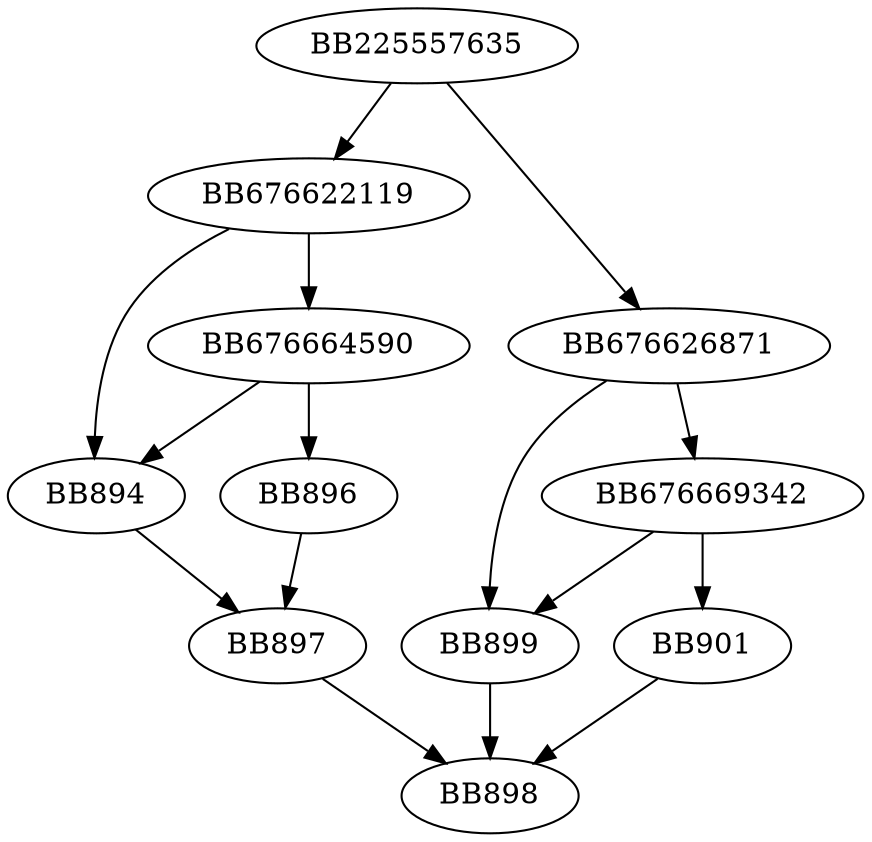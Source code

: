 digraph G{
	BB225557635->BB676622119;
	BB225557635->BB676626871;
	BB676622119->BB894;
	BB676622119->BB676664590;
	BB676664590->BB896;
	BB676664590->BB894;
	BB896->BB897;
	BB894->BB897;
	BB897->BB898;
	BB676626871->BB899;
	BB676626871->BB676669342;
	BB676669342->BB901;
	BB676669342->BB899;
	BB901->BB898;
	BB899->BB898;
}
